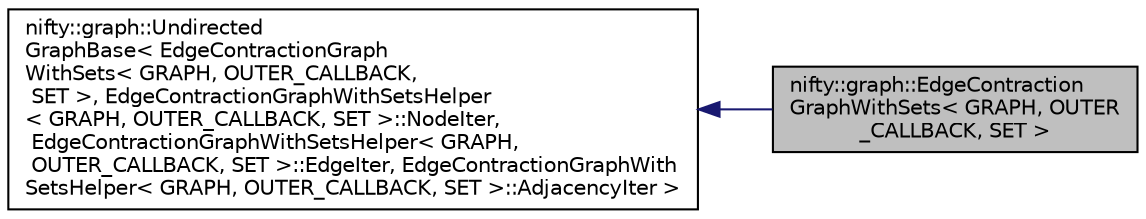 digraph "nifty::graph::EdgeContractionGraphWithSets&lt; GRAPH, OUTER_CALLBACK, SET &gt;"
{
  edge [fontname="Helvetica",fontsize="10",labelfontname="Helvetica",labelfontsize="10"];
  node [fontname="Helvetica",fontsize="10",shape=record];
  rankdir="LR";
  Node1 [label="nifty::graph::EdgeContraction\lGraphWithSets\< GRAPH, OUTER\l_CALLBACK, SET \>",height=0.2,width=0.4,color="black", fillcolor="grey75", style="filled", fontcolor="black"];
  Node2 -> Node1 [dir="back",color="midnightblue",fontsize="10",style="solid",fontname="Helvetica"];
  Node2 [label="nifty::graph::Undirected\lGraphBase\< EdgeContractionGraph\lWithSets\< GRAPH, OUTER_CALLBACK,\l SET \>, EdgeContractionGraphWithSetsHelper\l\< GRAPH, OUTER_CALLBACK, SET \>::NodeIter,\l EdgeContractionGraphWithSetsHelper\< GRAPH,\l OUTER_CALLBACK, SET \>::EdgeIter, EdgeContractionGraphWith\lSetsHelper\< GRAPH, OUTER_CALLBACK, SET \>::AdjacencyIter \>",height=0.2,width=0.4,color="black", fillcolor="white", style="filled",URL="$classnifty_1_1graph_1_1UndirectedGraphBase.html"];
}
